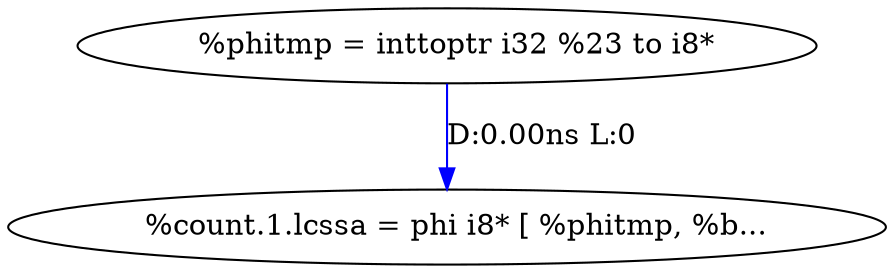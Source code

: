 digraph {
Node0xb197f38[label="  %count.1.lcssa = phi i8* [ %phitmp, %b..."];
Node0xb197df8[label="  %phitmp = inttoptr i32 %23 to i8*"];
Node0xb197df8 -> Node0xb197f38[label="D:0.00ns L:0",color=blue];
}

